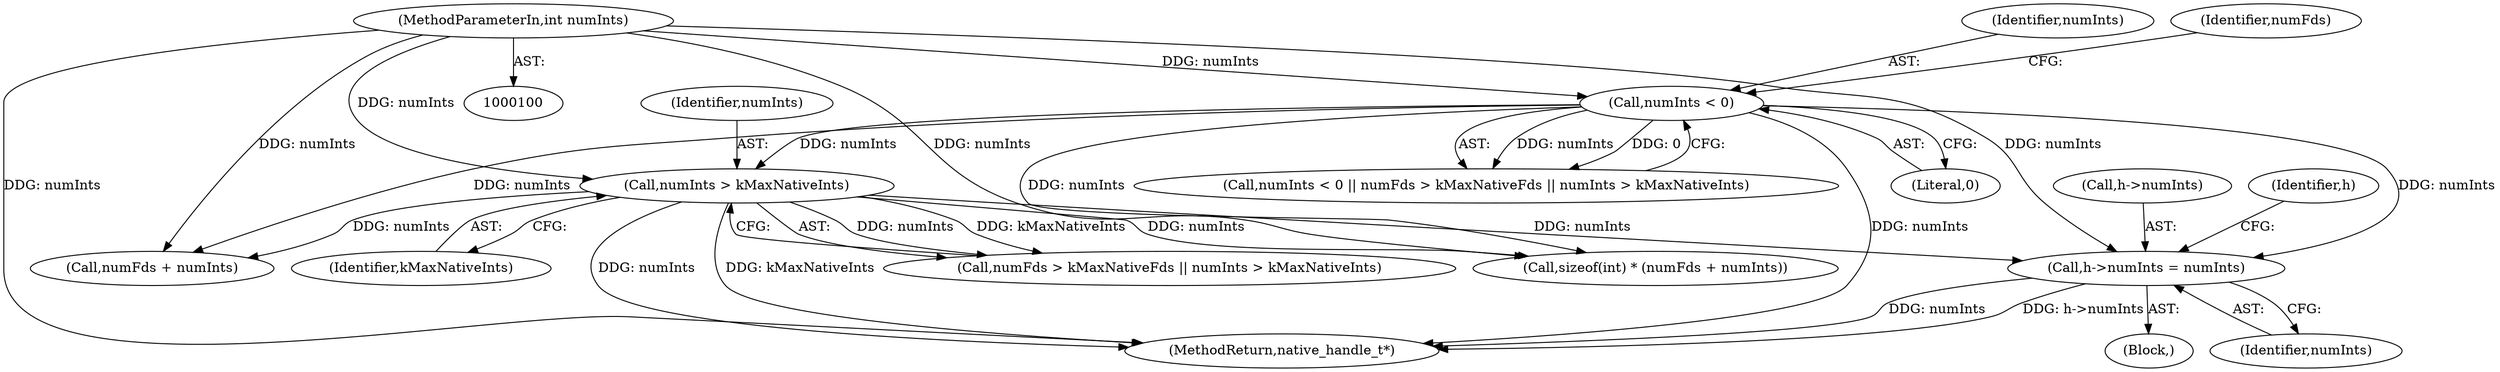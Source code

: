 digraph "0_Android_e8c62fb484151f76ab88b1d5130f38de24ac8c14@pointer" {
"1000154" [label="(Call,h->numInts = numInts)"];
"1000102" [label="(MethodParameterIn,int numInts)"];
"1000117" [label="(Call,numInts > kMaxNativeInts)"];
"1000110" [label="(Call,numInts < 0)"];
"1000119" [label="(Identifier,kMaxNativeInts)"];
"1000112" [label="(Literal,0)"];
"1000129" [label="(Call,sizeof(int) * (numFds + numInts))"];
"1000155" [label="(Call,h->numInts)"];
"1000160" [label="(Identifier,h)"];
"1000161" [label="(MethodReturn,native_handle_t*)"];
"1000110" [label="(Call,numInts < 0)"];
"1000115" [label="(Identifier,numFds)"];
"1000132" [label="(Call,numFds + numInts)"];
"1000113" [label="(Call,numFds > kMaxNativeFds || numInts > kMaxNativeInts)"];
"1000142" [label="(Block,)"];
"1000118" [label="(Identifier,numInts)"];
"1000154" [label="(Call,h->numInts = numInts)"];
"1000109" [label="(Call,numInts < 0 || numFds > kMaxNativeFds || numInts > kMaxNativeInts)"];
"1000117" [label="(Call,numInts > kMaxNativeInts)"];
"1000158" [label="(Identifier,numInts)"];
"1000111" [label="(Identifier,numInts)"];
"1000102" [label="(MethodParameterIn,int numInts)"];
"1000154" -> "1000142"  [label="AST: "];
"1000154" -> "1000158"  [label="CFG: "];
"1000155" -> "1000154"  [label="AST: "];
"1000158" -> "1000154"  [label="AST: "];
"1000160" -> "1000154"  [label="CFG: "];
"1000154" -> "1000161"  [label="DDG: h->numInts"];
"1000154" -> "1000161"  [label="DDG: numInts"];
"1000102" -> "1000154"  [label="DDG: numInts"];
"1000117" -> "1000154"  [label="DDG: numInts"];
"1000110" -> "1000154"  [label="DDG: numInts"];
"1000102" -> "1000100"  [label="AST: "];
"1000102" -> "1000161"  [label="DDG: numInts"];
"1000102" -> "1000110"  [label="DDG: numInts"];
"1000102" -> "1000117"  [label="DDG: numInts"];
"1000102" -> "1000129"  [label="DDG: numInts"];
"1000102" -> "1000132"  [label="DDG: numInts"];
"1000117" -> "1000113"  [label="AST: "];
"1000117" -> "1000119"  [label="CFG: "];
"1000118" -> "1000117"  [label="AST: "];
"1000119" -> "1000117"  [label="AST: "];
"1000113" -> "1000117"  [label="CFG: "];
"1000117" -> "1000161"  [label="DDG: numInts"];
"1000117" -> "1000161"  [label="DDG: kMaxNativeInts"];
"1000117" -> "1000113"  [label="DDG: numInts"];
"1000117" -> "1000113"  [label="DDG: kMaxNativeInts"];
"1000110" -> "1000117"  [label="DDG: numInts"];
"1000117" -> "1000129"  [label="DDG: numInts"];
"1000117" -> "1000132"  [label="DDG: numInts"];
"1000110" -> "1000109"  [label="AST: "];
"1000110" -> "1000112"  [label="CFG: "];
"1000111" -> "1000110"  [label="AST: "];
"1000112" -> "1000110"  [label="AST: "];
"1000115" -> "1000110"  [label="CFG: "];
"1000109" -> "1000110"  [label="CFG: "];
"1000110" -> "1000161"  [label="DDG: numInts"];
"1000110" -> "1000109"  [label="DDG: numInts"];
"1000110" -> "1000109"  [label="DDG: 0"];
"1000110" -> "1000129"  [label="DDG: numInts"];
"1000110" -> "1000132"  [label="DDG: numInts"];
}
